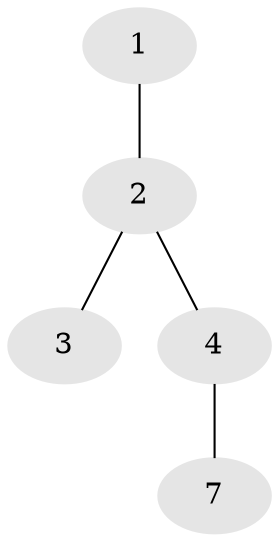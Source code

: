 // Generated by graph-tools (version 1.1) at 2025/46/02/15/25 05:46:28]
// undirected, 5 vertices, 4 edges
graph export_dot {
graph [start="1"]
  node [color=gray90,style=filled];
  1 [super="+9+10+14"];
  2 [super="+11"];
  3 [super="+5+12"];
  4 [super="+6+8"];
  7 [super="+13+16"];
  1 -- 2;
  2 -- 3;
  2 -- 4;
  4 -- 7;
}
